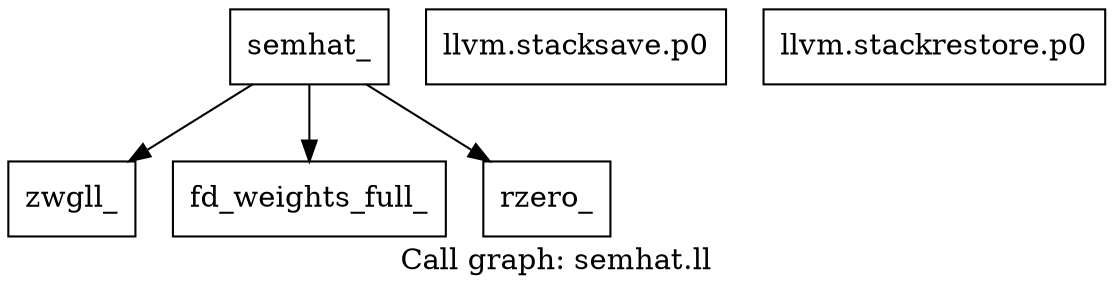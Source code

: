 digraph "Call graph: semhat.ll" {
	label="Call graph: semhat.ll";

	Node0x556ec2a8b390 [shape=record,label="{semhat_}"];
	Node0x556ec2a8b390 -> Node0x556ec2a8b440;
	Node0x556ec2a8b390 -> Node0x556ec2a8b900;
	Node0x556ec2a8b390 -> Node0x556ec2a8b980;
	Node0x556ec2a8b900 [shape=record,label="{fd_weights_full_}"];
	Node0x556ec2a8b440 [shape=record,label="{zwgll_}"];
	Node0x556ec2a8b980 [shape=record,label="{rzero_}"];
	Node0x556ec2a8bb60 [shape=record,label="{llvm.stacksave.p0}"];
	Node0x556ec2a8bd30 [shape=record,label="{llvm.stackrestore.p0}"];
}
